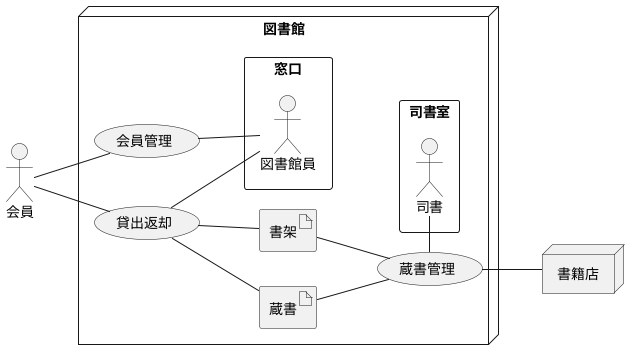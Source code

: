 @startuml

left to right direction
' actor 人
' node 会社
' rectangle 組織・部署
' artifact ビジネス要素

actor 会員

node 図書館 {
  rectangle 窓口 {
    actor 図書館員
  }
  rectangle 司書室 {
    actor 司書
  }
  usecase 会員管理
  usecase 貸出返却
  usecase 蔵書管理
  artifact 蔵書
  artifact 書架
}

node 書籍店

:会員: -- (会員管理)
(会員管理) -- :図書館員:

:会員: -- (貸出返却)
(貸出返却) -- :図書館員:
(貸出返却) -- 蔵書
(貸出返却) -- 書架

蔵書 -- (蔵書管理)
書架 -- (蔵書管理)
(蔵書管理) - :司書:
(蔵書管理) -- 書籍店

@enduml
